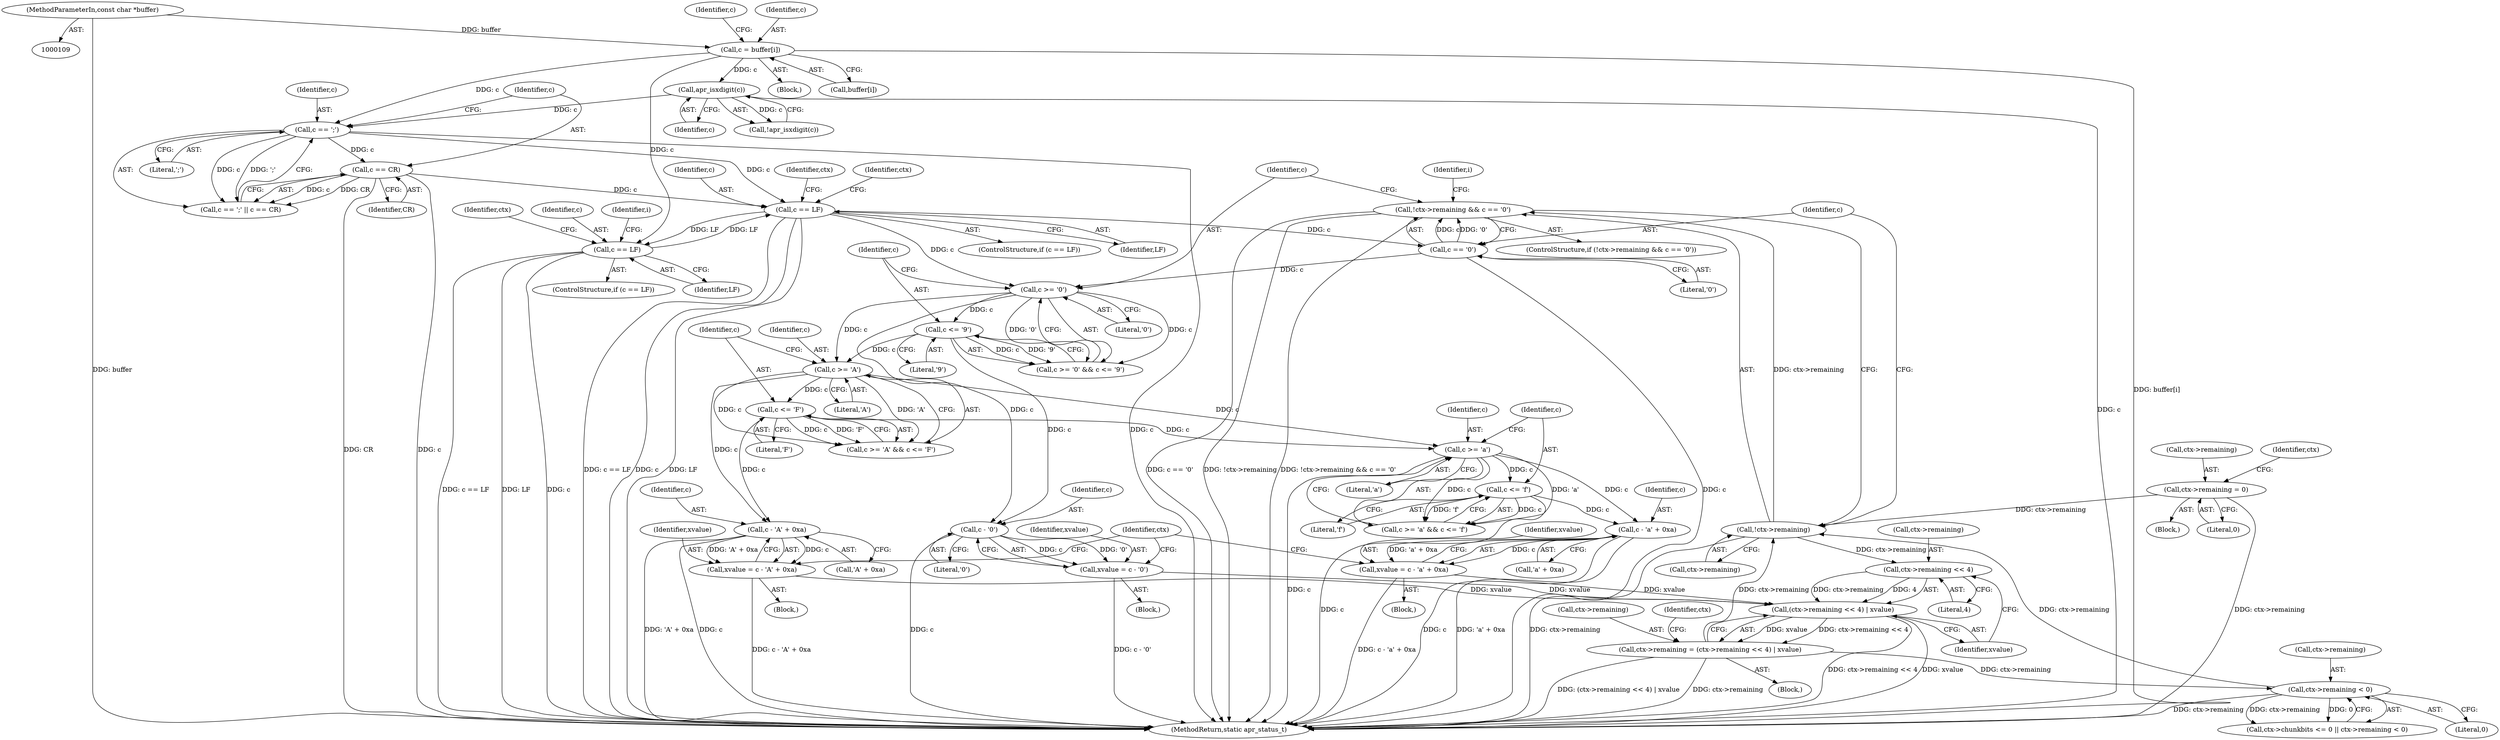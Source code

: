 digraph "1_httpd_e427c41257957b57036d5a549b260b6185d1dd73_0@API" {
"1000243" [label="(Call,!ctx->remaining && c == '0')"];
"1000244" [label="(Call,!ctx->remaining)"];
"1000330" [label="(Call,ctx->remaining < 0)"];
"1000307" [label="(Call,ctx->remaining = (ctx->remaining << 4) | xvalue)"];
"1000311" [label="(Call,(ctx->remaining << 4) | xvalue)"];
"1000312" [label="(Call,ctx->remaining << 4)"];
"1000279" [label="(Call,xvalue = c - 'A' + 0xa)"];
"1000281" [label="(Call,c - 'A' + 0xa)"];
"1000275" [label="(Call,c <= 'F')"];
"1000272" [label="(Call,c >= 'A')"];
"1000257" [label="(Call,c >= '0')"];
"1000209" [label="(Call,c == LF)"];
"1000198" [label="(Call,c == CR)"];
"1000195" [label="(Call,c == ';')"];
"1000163" [label="(Call,apr_isxdigit(c))"];
"1000125" [label="(Call,c = buffer[i])"];
"1000111" [label="(MethodParameterIn,const char *buffer)"];
"1000142" [label="(Call,c == LF)"];
"1000248" [label="(Call,c == '0')"];
"1000260" [label="(Call,c <= '9')"];
"1000264" [label="(Call,xvalue = c - '0')"];
"1000266" [label="(Call,c - '0')"];
"1000296" [label="(Call,xvalue = c - 'a' + 0xa)"];
"1000298" [label="(Call,c - 'a' + 0xa)"];
"1000289" [label="(Call,c >= 'a')"];
"1000292" [label="(Call,c <= 'f')"];
"1000175" [label="(Call,ctx->remaining = 0)"];
"1000175" [label="(Call,ctx->remaining = 0)"];
"1000249" [label="(Identifier,c)"];
"1000311" [label="(Call,(ctx->remaining << 4) | xvalue)"];
"1000194" [label="(Call,c == ';' || c == CR)"];
"1000290" [label="(Identifier,c)"];
"1000264" [label="(Call,xvalue = c - '0')"];
"1000198" [label="(Call,c == CR)"];
"1000248" [label="(Call,c == '0')"];
"1000295" [label="(Block,)"];
"1000215" [label="(Identifier,ctx)"];
"1000250" [label="(Literal,'0')"];
"1000271" [label="(Call,c >= 'A' && c <= 'F')"];
"1000208" [label="(ControlStructure,if (c == LF))"];
"1000253" [label="(Identifier,i)"];
"1000309" [label="(Identifier,ctx)"];
"1000296" [label="(Call,xvalue = c - 'a' + 0xa)"];
"1000176" [label="(Call,ctx->remaining)"];
"1000268" [label="(Literal,'0')"];
"1000289" [label="(Call,c >= 'a')"];
"1000291" [label="(Literal,'a')"];
"1000182" [label="(Identifier,ctx)"];
"1000111" [label="(MethodParameterIn,const char *buffer)"];
"1000330" [label="(Call,ctx->remaining < 0)"];
"1000211" [label="(Identifier,LF)"];
"1000143" [label="(Identifier,c)"];
"1000299" [label="(Identifier,c)"];
"1000278" [label="(Block,)"];
"1000142" [label="(Call,c == LF)"];
"1000126" [label="(Identifier,c)"];
"1000283" [label="(Call,'A' + 0xa)"];
"1000307" [label="(Call,ctx->remaining = (ctx->remaining << 4) | xvalue)"];
"1000243" [label="(Call,!ctx->remaining && c == '0')"];
"1000298" [label="(Call,c - 'a' + 0xa)"];
"1000242" [label="(ControlStructure,if (!ctx->remaining && c == '0'))"];
"1000294" [label="(Literal,'f')"];
"1000334" [label="(Literal,0)"];
"1000195" [label="(Call,c == ';')"];
"1000317" [label="(Identifier,xvalue)"];
"1000292" [label="(Call,c <= 'f')"];
"1000262" [label="(Literal,'9')"];
"1000267" [label="(Identifier,c)"];
"1000362" [label="(MethodReturn,static apr_status_t)"];
"1000123" [label="(Block,)"];
"1000164" [label="(Identifier,c)"];
"1000160" [label="(Block,)"];
"1000272" [label="(Call,c >= 'A')"];
"1000132" [label="(Identifier,c)"];
"1000244" [label="(Call,!ctx->remaining)"];
"1000127" [label="(Call,buffer[i])"];
"1000209" [label="(Call,c == LF)"];
"1000280" [label="(Identifier,xvalue)"];
"1000237" [label="(Block,)"];
"1000163" [label="(Call,apr_isxdigit(c))"];
"1000261" [label="(Identifier,c)"];
"1000293" [label="(Identifier,c)"];
"1000162" [label="(Call,!apr_isxdigit(c))"];
"1000260" [label="(Call,c <= '9')"];
"1000152" [label="(Identifier,i)"];
"1000256" [label="(Call,c >= '0' && c <= '9')"];
"1000259" [label="(Literal,'0')"];
"1000141" [label="(ControlStructure,if (c == LF))"];
"1000200" [label="(Identifier,CR)"];
"1000279" [label="(Call,xvalue = c - 'A' + 0xa)"];
"1000282" [label="(Identifier,c)"];
"1000312" [label="(Call,ctx->remaining << 4)"];
"1000234" [label="(Identifier,ctx)"];
"1000148" [label="(Identifier,ctx)"];
"1000313" [label="(Call,ctx->remaining)"];
"1000300" [label="(Call,'a' + 0xa)"];
"1000144" [label="(Identifier,LF)"];
"1000324" [label="(Call,ctx->chunkbits <= 0 || ctx->remaining < 0)"];
"1000179" [label="(Literal,0)"];
"1000308" [label="(Call,ctx->remaining)"];
"1000263" [label="(Block,)"];
"1000245" [label="(Call,ctx->remaining)"];
"1000197" [label="(Literal,';')"];
"1000276" [label="(Identifier,c)"];
"1000281" [label="(Call,c - 'A' + 0xa)"];
"1000274" [label="(Literal,'A')"];
"1000277" [label="(Literal,'F')"];
"1000316" [label="(Literal,4)"];
"1000210" [label="(Identifier,c)"];
"1000331" [label="(Call,ctx->remaining)"];
"1000125" [label="(Call,c = buffer[i])"];
"1000258" [label="(Identifier,c)"];
"1000273" [label="(Identifier,c)"];
"1000266" [label="(Call,c - '0')"];
"1000297" [label="(Identifier,xvalue)"];
"1000199" [label="(Identifier,c)"];
"1000257" [label="(Call,c >= '0')"];
"1000275" [label="(Call,c <= 'F')"];
"1000265" [label="(Identifier,xvalue)"];
"1000320" [label="(Identifier,ctx)"];
"1000196" [label="(Identifier,c)"];
"1000288" [label="(Call,c >= 'a' && c <= 'f')"];
"1000243" -> "1000242"  [label="AST: "];
"1000243" -> "1000244"  [label="CFG: "];
"1000243" -> "1000248"  [label="CFG: "];
"1000244" -> "1000243"  [label="AST: "];
"1000248" -> "1000243"  [label="AST: "];
"1000253" -> "1000243"  [label="CFG: "];
"1000258" -> "1000243"  [label="CFG: "];
"1000243" -> "1000362"  [label="DDG: c == '0'"];
"1000243" -> "1000362"  [label="DDG: !ctx->remaining"];
"1000243" -> "1000362"  [label="DDG: !ctx->remaining && c == '0'"];
"1000244" -> "1000243"  [label="DDG: ctx->remaining"];
"1000248" -> "1000243"  [label="DDG: c"];
"1000248" -> "1000243"  [label="DDG: '0'"];
"1000244" -> "1000245"  [label="CFG: "];
"1000245" -> "1000244"  [label="AST: "];
"1000249" -> "1000244"  [label="CFG: "];
"1000244" -> "1000362"  [label="DDG: ctx->remaining"];
"1000330" -> "1000244"  [label="DDG: ctx->remaining"];
"1000175" -> "1000244"  [label="DDG: ctx->remaining"];
"1000307" -> "1000244"  [label="DDG: ctx->remaining"];
"1000244" -> "1000312"  [label="DDG: ctx->remaining"];
"1000330" -> "1000324"  [label="AST: "];
"1000330" -> "1000334"  [label="CFG: "];
"1000331" -> "1000330"  [label="AST: "];
"1000334" -> "1000330"  [label="AST: "];
"1000324" -> "1000330"  [label="CFG: "];
"1000330" -> "1000362"  [label="DDG: ctx->remaining"];
"1000330" -> "1000324"  [label="DDG: ctx->remaining"];
"1000330" -> "1000324"  [label="DDG: 0"];
"1000307" -> "1000330"  [label="DDG: ctx->remaining"];
"1000307" -> "1000237"  [label="AST: "];
"1000307" -> "1000311"  [label="CFG: "];
"1000308" -> "1000307"  [label="AST: "];
"1000311" -> "1000307"  [label="AST: "];
"1000320" -> "1000307"  [label="CFG: "];
"1000307" -> "1000362"  [label="DDG: (ctx->remaining << 4) | xvalue"];
"1000307" -> "1000362"  [label="DDG: ctx->remaining"];
"1000311" -> "1000307"  [label="DDG: ctx->remaining << 4"];
"1000311" -> "1000307"  [label="DDG: xvalue"];
"1000311" -> "1000317"  [label="CFG: "];
"1000312" -> "1000311"  [label="AST: "];
"1000317" -> "1000311"  [label="AST: "];
"1000311" -> "1000362"  [label="DDG: ctx->remaining << 4"];
"1000311" -> "1000362"  [label="DDG: xvalue"];
"1000312" -> "1000311"  [label="DDG: ctx->remaining"];
"1000312" -> "1000311"  [label="DDG: 4"];
"1000279" -> "1000311"  [label="DDG: xvalue"];
"1000264" -> "1000311"  [label="DDG: xvalue"];
"1000296" -> "1000311"  [label="DDG: xvalue"];
"1000312" -> "1000316"  [label="CFG: "];
"1000313" -> "1000312"  [label="AST: "];
"1000316" -> "1000312"  [label="AST: "];
"1000317" -> "1000312"  [label="CFG: "];
"1000279" -> "1000278"  [label="AST: "];
"1000279" -> "1000281"  [label="CFG: "];
"1000280" -> "1000279"  [label="AST: "];
"1000281" -> "1000279"  [label="AST: "];
"1000309" -> "1000279"  [label="CFG: "];
"1000279" -> "1000362"  [label="DDG: c - 'A' + 0xa"];
"1000281" -> "1000279"  [label="DDG: c"];
"1000281" -> "1000279"  [label="DDG: 'A' + 0xa"];
"1000281" -> "1000283"  [label="CFG: "];
"1000282" -> "1000281"  [label="AST: "];
"1000283" -> "1000281"  [label="AST: "];
"1000281" -> "1000362"  [label="DDG: c"];
"1000281" -> "1000362"  [label="DDG: 'A' + 0xa"];
"1000275" -> "1000281"  [label="DDG: c"];
"1000272" -> "1000281"  [label="DDG: c"];
"1000275" -> "1000271"  [label="AST: "];
"1000275" -> "1000277"  [label="CFG: "];
"1000276" -> "1000275"  [label="AST: "];
"1000277" -> "1000275"  [label="AST: "];
"1000271" -> "1000275"  [label="CFG: "];
"1000275" -> "1000271"  [label="DDG: c"];
"1000275" -> "1000271"  [label="DDG: 'F'"];
"1000272" -> "1000275"  [label="DDG: c"];
"1000275" -> "1000289"  [label="DDG: c"];
"1000272" -> "1000271"  [label="AST: "];
"1000272" -> "1000274"  [label="CFG: "];
"1000273" -> "1000272"  [label="AST: "];
"1000274" -> "1000272"  [label="AST: "];
"1000276" -> "1000272"  [label="CFG: "];
"1000271" -> "1000272"  [label="CFG: "];
"1000272" -> "1000271"  [label="DDG: c"];
"1000272" -> "1000271"  [label="DDG: 'A'"];
"1000257" -> "1000272"  [label="DDG: c"];
"1000260" -> "1000272"  [label="DDG: c"];
"1000272" -> "1000289"  [label="DDG: c"];
"1000257" -> "1000256"  [label="AST: "];
"1000257" -> "1000259"  [label="CFG: "];
"1000258" -> "1000257"  [label="AST: "];
"1000259" -> "1000257"  [label="AST: "];
"1000261" -> "1000257"  [label="CFG: "];
"1000256" -> "1000257"  [label="CFG: "];
"1000257" -> "1000256"  [label="DDG: c"];
"1000257" -> "1000256"  [label="DDG: '0'"];
"1000209" -> "1000257"  [label="DDG: c"];
"1000248" -> "1000257"  [label="DDG: c"];
"1000257" -> "1000260"  [label="DDG: c"];
"1000257" -> "1000266"  [label="DDG: c"];
"1000209" -> "1000208"  [label="AST: "];
"1000209" -> "1000211"  [label="CFG: "];
"1000210" -> "1000209"  [label="AST: "];
"1000211" -> "1000209"  [label="AST: "];
"1000215" -> "1000209"  [label="CFG: "];
"1000234" -> "1000209"  [label="CFG: "];
"1000209" -> "1000362"  [label="DDG: c == LF"];
"1000209" -> "1000362"  [label="DDG: c"];
"1000209" -> "1000362"  [label="DDG: LF"];
"1000209" -> "1000142"  [label="DDG: LF"];
"1000198" -> "1000209"  [label="DDG: c"];
"1000195" -> "1000209"  [label="DDG: c"];
"1000142" -> "1000209"  [label="DDG: LF"];
"1000209" -> "1000248"  [label="DDG: c"];
"1000198" -> "1000194"  [label="AST: "];
"1000198" -> "1000200"  [label="CFG: "];
"1000199" -> "1000198"  [label="AST: "];
"1000200" -> "1000198"  [label="AST: "];
"1000194" -> "1000198"  [label="CFG: "];
"1000198" -> "1000362"  [label="DDG: CR"];
"1000198" -> "1000362"  [label="DDG: c"];
"1000198" -> "1000194"  [label="DDG: c"];
"1000198" -> "1000194"  [label="DDG: CR"];
"1000195" -> "1000198"  [label="DDG: c"];
"1000195" -> "1000194"  [label="AST: "];
"1000195" -> "1000197"  [label="CFG: "];
"1000196" -> "1000195"  [label="AST: "];
"1000197" -> "1000195"  [label="AST: "];
"1000199" -> "1000195"  [label="CFG: "];
"1000194" -> "1000195"  [label="CFG: "];
"1000195" -> "1000362"  [label="DDG: c"];
"1000195" -> "1000194"  [label="DDG: c"];
"1000195" -> "1000194"  [label="DDG: ';'"];
"1000163" -> "1000195"  [label="DDG: c"];
"1000125" -> "1000195"  [label="DDG: c"];
"1000163" -> "1000162"  [label="AST: "];
"1000163" -> "1000164"  [label="CFG: "];
"1000164" -> "1000163"  [label="AST: "];
"1000162" -> "1000163"  [label="CFG: "];
"1000163" -> "1000362"  [label="DDG: c"];
"1000163" -> "1000162"  [label="DDG: c"];
"1000125" -> "1000163"  [label="DDG: c"];
"1000125" -> "1000123"  [label="AST: "];
"1000125" -> "1000127"  [label="CFG: "];
"1000126" -> "1000125"  [label="AST: "];
"1000127" -> "1000125"  [label="AST: "];
"1000132" -> "1000125"  [label="CFG: "];
"1000125" -> "1000362"  [label="DDG: buffer[i]"];
"1000111" -> "1000125"  [label="DDG: buffer"];
"1000125" -> "1000142"  [label="DDG: c"];
"1000111" -> "1000109"  [label="AST: "];
"1000111" -> "1000362"  [label="DDG: buffer"];
"1000142" -> "1000141"  [label="AST: "];
"1000142" -> "1000144"  [label="CFG: "];
"1000143" -> "1000142"  [label="AST: "];
"1000144" -> "1000142"  [label="AST: "];
"1000148" -> "1000142"  [label="CFG: "];
"1000152" -> "1000142"  [label="CFG: "];
"1000142" -> "1000362"  [label="DDG: c == LF"];
"1000142" -> "1000362"  [label="DDG: LF"];
"1000142" -> "1000362"  [label="DDG: c"];
"1000248" -> "1000250"  [label="CFG: "];
"1000249" -> "1000248"  [label="AST: "];
"1000250" -> "1000248"  [label="AST: "];
"1000248" -> "1000362"  [label="DDG: c"];
"1000260" -> "1000256"  [label="AST: "];
"1000260" -> "1000262"  [label="CFG: "];
"1000261" -> "1000260"  [label="AST: "];
"1000262" -> "1000260"  [label="AST: "];
"1000256" -> "1000260"  [label="CFG: "];
"1000260" -> "1000256"  [label="DDG: c"];
"1000260" -> "1000256"  [label="DDG: '9'"];
"1000260" -> "1000266"  [label="DDG: c"];
"1000264" -> "1000263"  [label="AST: "];
"1000264" -> "1000266"  [label="CFG: "];
"1000265" -> "1000264"  [label="AST: "];
"1000266" -> "1000264"  [label="AST: "];
"1000309" -> "1000264"  [label="CFG: "];
"1000264" -> "1000362"  [label="DDG: c - '0'"];
"1000266" -> "1000264"  [label="DDG: c"];
"1000266" -> "1000264"  [label="DDG: '0'"];
"1000266" -> "1000268"  [label="CFG: "];
"1000267" -> "1000266"  [label="AST: "];
"1000268" -> "1000266"  [label="AST: "];
"1000266" -> "1000362"  [label="DDG: c"];
"1000296" -> "1000295"  [label="AST: "];
"1000296" -> "1000298"  [label="CFG: "];
"1000297" -> "1000296"  [label="AST: "];
"1000298" -> "1000296"  [label="AST: "];
"1000309" -> "1000296"  [label="CFG: "];
"1000296" -> "1000362"  [label="DDG: c - 'a' + 0xa"];
"1000298" -> "1000296"  [label="DDG: c"];
"1000298" -> "1000296"  [label="DDG: 'a' + 0xa"];
"1000298" -> "1000300"  [label="CFG: "];
"1000299" -> "1000298"  [label="AST: "];
"1000300" -> "1000298"  [label="AST: "];
"1000298" -> "1000362"  [label="DDG: c"];
"1000298" -> "1000362"  [label="DDG: 'a' + 0xa"];
"1000289" -> "1000298"  [label="DDG: c"];
"1000292" -> "1000298"  [label="DDG: c"];
"1000289" -> "1000288"  [label="AST: "];
"1000289" -> "1000291"  [label="CFG: "];
"1000290" -> "1000289"  [label="AST: "];
"1000291" -> "1000289"  [label="AST: "];
"1000293" -> "1000289"  [label="CFG: "];
"1000288" -> "1000289"  [label="CFG: "];
"1000289" -> "1000362"  [label="DDG: c"];
"1000289" -> "1000288"  [label="DDG: c"];
"1000289" -> "1000288"  [label="DDG: 'a'"];
"1000289" -> "1000292"  [label="DDG: c"];
"1000292" -> "1000288"  [label="AST: "];
"1000292" -> "1000294"  [label="CFG: "];
"1000293" -> "1000292"  [label="AST: "];
"1000294" -> "1000292"  [label="AST: "];
"1000288" -> "1000292"  [label="CFG: "];
"1000292" -> "1000362"  [label="DDG: c"];
"1000292" -> "1000288"  [label="DDG: c"];
"1000292" -> "1000288"  [label="DDG: 'f'"];
"1000175" -> "1000160"  [label="AST: "];
"1000175" -> "1000179"  [label="CFG: "];
"1000176" -> "1000175"  [label="AST: "];
"1000179" -> "1000175"  [label="AST: "];
"1000182" -> "1000175"  [label="CFG: "];
"1000175" -> "1000362"  [label="DDG: ctx->remaining"];
}
